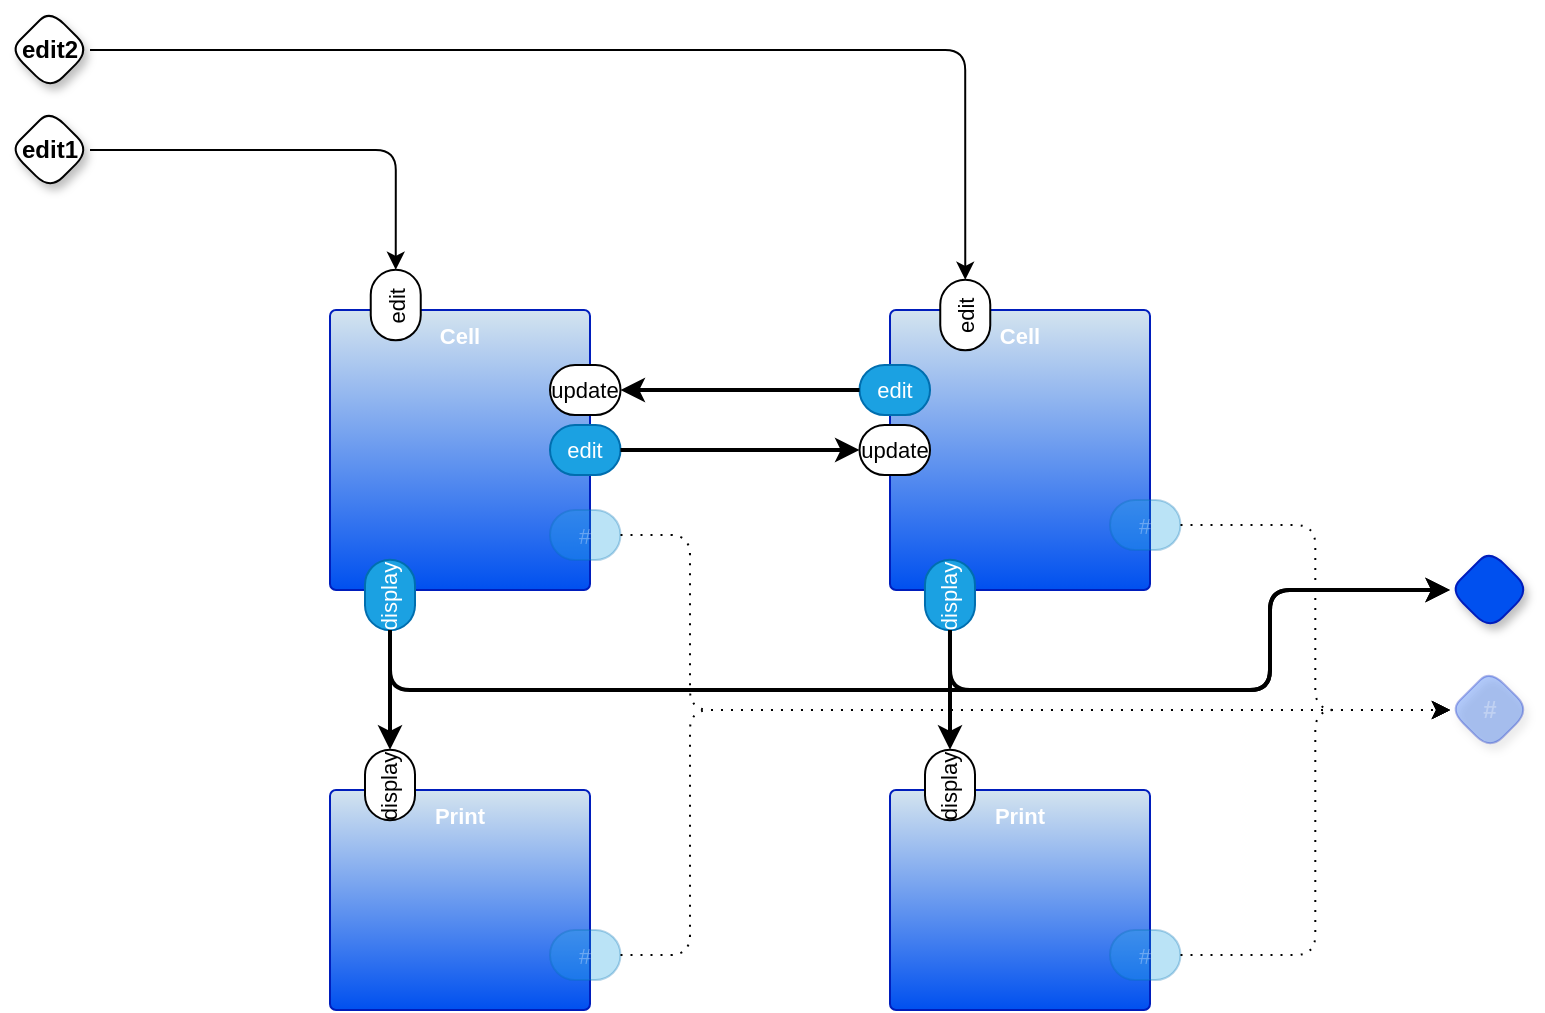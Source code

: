 <mxfile version="27.0.9">
  <diagram name="main" id="5c5ncPolhK4JM8Jjp64N">
    <mxGraphModel dx="1103" dy="732" grid="1" gridSize="10" guides="1" tooltips="1" connect="1" arrows="1" fold="1" page="1" pageScale="1" pageWidth="1100" pageHeight="850" math="0" shadow="0">
      <root>
        <mxCell id="0" />
        <mxCell id="1" parent="0" />
        <mxCell id="0HyIRbqfKTSCSGBwRbP0-46" style="edgeStyle=orthogonalEdgeStyle;shape=connector;curved=0;rounded=1;jumpStyle=gap;orthogonalLoop=1;jettySize=auto;html=1;exitX=1;exitY=0.5;exitDx=0;exitDy=0;exitPerimeter=0;entryX=1;entryY=0.5;entryDx=0;entryDy=0;entryPerimeter=0;strokeColor=default;strokeWidth=1;align=center;verticalAlign=middle;fontFamily=Helvetica;fontSize=11;fontColor=default;labelBackgroundColor=default;endArrow=classic;" parent="1" source="0HyIRbqfKTSCSGBwRbP0-5" target="0HyIRbqfKTSCSGBwRbP0-44" edge="1">
          <mxGeometry relative="1" as="geometry">
            <Array as="points">
              <mxPoint x="518" y="70" />
            </Array>
          </mxGeometry>
        </mxCell>
        <mxCell id="0HyIRbqfKTSCSGBwRbP0-1" value="Cell" style="rounded=1;whiteSpace=wrap;html=1;sketch=0;container=1;recursiveResize=0;verticalAlign=top;arcSize=6;fontStyle=1;autosize=0;points=[];absoluteArcSize=1;shadow=0;strokeColor=#001DBC;fillColor=#D4E4EF;fontColor=#ffffff;fontFamily=Helvetica;fontSize=11;gradientColor=#0050EF;" parent="1" vertex="1">
          <mxGeometry x="200" y="200" width="130" height="140" as="geometry">
            <mxRectangle x="-98" y="-1230" width="99" height="26" as="alternateBounds" />
          </mxGeometry>
        </mxCell>
        <mxCell id="0HyIRbqfKTSCSGBwRbP0-3" value="#" style="rounded=1;whiteSpace=wrap;html=1;sketch=0;points=[[0,0.5,0,0,0],[1,0.5,0,0,0]];fillColor=#1ba1e2;fontColor=#ffffff;strokeColor=#006EAF;arcSize=50;fontFamily=Helvetica;fontSize=11;textOpacity=30;opacity=30;" parent="0HyIRbqfKTSCSGBwRbP0-1" vertex="1">
          <mxGeometry x="110" y="100" width="35.25" height="25" as="geometry" />
        </mxCell>
        <mxCell id="0HyIRbqfKTSCSGBwRbP0-16" value="display" style="rounded=1;whiteSpace=wrap;html=1;sketch=0;points=[[0,0.5,0,0,0],[1,0.5,0,0,0]];fillColor=#1ba1e2;fontColor=#ffffff;strokeColor=#006EAF;arcSize=50;fontFamily=Helvetica;fontSize=11;rotation=-90;" parent="0HyIRbqfKTSCSGBwRbP0-1" vertex="1">
          <mxGeometry x="12.375" y="129.995" width="35.25" height="25" as="geometry" />
        </mxCell>
        <mxCell id="0HyIRbqfKTSCSGBwRbP0-43" value="edit" style="rounded=1;whiteSpace=wrap;html=1;sketch=0;points=[[0,0.5,0,0,0],[1,0.5,0,0,0]];arcSize=50;fontFamily=Helvetica;fontSize=11;rotation=-90;" parent="0HyIRbqfKTSCSGBwRbP0-1" vertex="1">
          <mxGeometry x="15.245" y="-14.995" width="35.25" height="25" as="geometry" />
        </mxCell>
        <mxCell id="0HyIRbqfKTSCSGBwRbP0-20" value="update" style="rounded=1;whiteSpace=wrap;html=1;sketch=0;points=[[0,0.5,0,0,0],[1,0.5,0,0,0]];arcSize=50;fontFamily=Helvetica;fontSize=11;" parent="0HyIRbqfKTSCSGBwRbP0-1" vertex="1">
          <mxGeometry x="110" y="27.5" width="35.25" height="25" as="geometry" />
        </mxCell>
        <mxCell id="0HyIRbqfKTSCSGBwRbP0-4" value="edit" style="rounded=1;whiteSpace=wrap;html=1;sketch=0;points=[[0,0.5,0,0,0],[1,0.5,0,0,0]];fillColor=#1ba1e2;fontColor=#ffffff;strokeColor=#006EAF;arcSize=50;fontFamily=Helvetica;fontSize=11;" parent="0HyIRbqfKTSCSGBwRbP0-1" vertex="1">
          <mxGeometry x="110" y="57.5" width="35.25" height="25" as="geometry" />
        </mxCell>
        <mxCell id="0HyIRbqfKTSCSGBwRbP0-45" style="edgeStyle=orthogonalEdgeStyle;shape=connector;curved=0;rounded=1;orthogonalLoop=1;jettySize=auto;html=1;exitX=1;exitY=0.5;exitDx=0;exitDy=0;exitPerimeter=0;strokeColor=default;align=center;verticalAlign=middle;fontFamily=Helvetica;fontSize=11;fontColor=default;labelBackgroundColor=default;endArrow=classic;strokeWidth=1;jumpStyle=gap;entryX=1;entryY=0.5;entryDx=0;entryDy=0;entryPerimeter=0;" parent="1" source="6UfjwMF2x4XSgTk1smfQ-1" target="0HyIRbqfKTSCSGBwRbP0-43" edge="1">
          <mxGeometry relative="1" as="geometry">
            <Array as="points">
              <mxPoint x="233" y="120" />
            </Array>
          </mxGeometry>
        </mxCell>
        <mxCell id="0HyIRbqfKTSCSGBwRbP0-5" value="edit2" style="rhombus;whiteSpace=wrap;html=1;rounded=1;fontStyle=1;glass=0;sketch=0;fontSize=12;points=[[0,0.5,0,0,0],[0.5,0,0,0,0],[0.5,1,0,0,0],[1,0.5,0,0,0]];shadow=1;fontFamily=Helvetica;fontColor=default;" parent="1" vertex="1">
          <mxGeometry x="40" y="50" width="40" height="40" as="geometry" />
        </mxCell>
        <mxCell id="0HyIRbqfKTSCSGBwRbP0-6" value="#" style="rhombus;whiteSpace=wrap;html=1;rounded=1;fillColor=#0050ef;fontColor=#ffffff;strokeColor=#001DBC;fontStyle=1;glass=0;sketch=0;fontSize=12;points=[[0,0.5,0,0,0],[0.5,0,0,0,0],[0.5,1,0,0,0],[1,0.5,0,0,0]];shadow=1;fontFamily=Helvetica;opacity=30;textOpacity=30;" parent="1" vertex="1">
          <mxGeometry x="760" y="380" width="40" height="40" as="geometry" />
        </mxCell>
        <mxCell id="0HyIRbqfKTSCSGBwRbP0-9" value="Print" style="rounded=1;whiteSpace=wrap;html=1;sketch=0;container=1;recursiveResize=0;verticalAlign=top;arcSize=6;fontStyle=1;autosize=0;points=[];absoluteArcSize=1;shadow=0;strokeColor=#001DBC;fillColor=#D4E4EF;fontColor=#ffffff;fontFamily=Helvetica;fontSize=11;gradientColor=#0050EF;" parent="1" vertex="1">
          <mxGeometry x="200" y="440" width="130" height="110" as="geometry">
            <mxRectangle x="-98" y="-1230" width="99" height="26" as="alternateBounds" />
          </mxGeometry>
        </mxCell>
        <mxCell id="0HyIRbqfKTSCSGBwRbP0-11" value="#" style="rounded=1;whiteSpace=wrap;html=1;sketch=0;points=[[0,0.5,0,0,0],[1,0.5,0,0,0]];fillColor=#1ba1e2;fontColor=#ffffff;strokeColor=#006EAF;arcSize=50;fontFamily=Helvetica;fontSize=11;textOpacity=30;opacity=30;" parent="0HyIRbqfKTSCSGBwRbP0-9" vertex="1">
          <mxGeometry x="110" y="70" width="35.25" height="25" as="geometry" />
        </mxCell>
        <mxCell id="0HyIRbqfKTSCSGBwRbP0-15" value="display" style="rounded=1;whiteSpace=wrap;html=1;sketch=0;points=[[0,0.5,0,0,0],[1,0.5,0,0,0]];arcSize=50;fontFamily=Helvetica;fontSize=11;rotation=-90;" parent="0HyIRbqfKTSCSGBwRbP0-9" vertex="1">
          <mxGeometry x="12.375" y="-15.005" width="35.25" height="25" as="geometry" />
        </mxCell>
        <mxCell id="0HyIRbqfKTSCSGBwRbP0-21" style="edgeStyle=orthogonalEdgeStyle;rounded=1;orthogonalLoop=1;jettySize=auto;html=1;exitX=0;exitY=0.5;exitDx=0;exitDy=0;exitPerimeter=0;entryX=1;entryY=0.5;entryDx=0;entryDy=0;entryPerimeter=0;strokeWidth=2;curved=0;" parent="1" source="0HyIRbqfKTSCSGBwRbP0-16" target="0HyIRbqfKTSCSGBwRbP0-15" edge="1">
          <mxGeometry relative="1" as="geometry" />
        </mxCell>
        <mxCell id="0HyIRbqfKTSCSGBwRbP0-23" value="Cell" style="rounded=1;whiteSpace=wrap;html=1;sketch=0;container=1;recursiveResize=0;verticalAlign=top;arcSize=6;fontStyle=1;autosize=0;points=[];absoluteArcSize=1;shadow=0;strokeColor=#001DBC;fillColor=#D4E4EF;fontColor=#ffffff;fontFamily=Helvetica;fontSize=11;gradientColor=#0050EF;" parent="1" vertex="1">
          <mxGeometry x="480" y="200" width="130" height="140" as="geometry">
            <mxRectangle x="-98" y="-1230" width="99" height="26" as="alternateBounds" />
          </mxGeometry>
        </mxCell>
        <mxCell id="0HyIRbqfKTSCSGBwRbP0-27" value="display" style="rounded=1;whiteSpace=wrap;html=1;sketch=0;points=[[0,0.5,0,0,0],[1,0.5,0,0,0]];fillColor=#1ba1e2;fontColor=#ffffff;strokeColor=#006EAF;arcSize=50;fontFamily=Helvetica;fontSize=11;rotation=-90;" parent="0HyIRbqfKTSCSGBwRbP0-23" vertex="1">
          <mxGeometry x="12.365" y="129.995" width="35.25" height="25" as="geometry" />
        </mxCell>
        <mxCell id="0HyIRbqfKTSCSGBwRbP0-44" value="edit" style="rounded=1;whiteSpace=wrap;html=1;sketch=0;points=[[0,0.5,0,0,0],[1,0.5,0,0,0]];arcSize=50;fontFamily=Helvetica;fontSize=11;rotation=-90;" parent="0HyIRbqfKTSCSGBwRbP0-23" vertex="1">
          <mxGeometry x="20.005" y="-9.995" width="35.25" height="25" as="geometry" />
        </mxCell>
        <mxCell id="0HyIRbqfKTSCSGBwRbP0-25" value="edit" style="rounded=1;whiteSpace=wrap;html=1;sketch=0;points=[[0,0.5,0,0,0],[1,0.5,0,0,0]];fillColor=#1ba1e2;fontColor=#ffffff;strokeColor=#006EAF;arcSize=50;fontFamily=Helvetica;fontSize=11;" parent="0HyIRbqfKTSCSGBwRbP0-23" vertex="1">
          <mxGeometry x="-15.24" y="27.5" width="35.25" height="25" as="geometry" />
        </mxCell>
        <mxCell id="0HyIRbqfKTSCSGBwRbP0-26" value="update" style="rounded=1;whiteSpace=wrap;html=1;sketch=0;points=[[0,0.5,0,0,0],[1,0.5,0,0,0]];arcSize=50;fontFamily=Helvetica;fontSize=11;" parent="0HyIRbqfKTSCSGBwRbP0-23" vertex="1">
          <mxGeometry x="-15.24" y="57.5" width="35.25" height="25" as="geometry" />
        </mxCell>
        <mxCell id="0HyIRbqfKTSCSGBwRbP0-24" value="#" style="rounded=1;whiteSpace=wrap;html=1;sketch=0;points=[[0,0.5,0,0,0],[1,0.5,0,0,0]];fillColor=#1ba1e2;fontColor=#ffffff;strokeColor=#006EAF;arcSize=50;fontFamily=Helvetica;fontSize=11;textOpacity=30;opacity=30;" parent="0HyIRbqfKTSCSGBwRbP0-23" vertex="1">
          <mxGeometry x="110" y="95" width="35.25" height="25" as="geometry" />
        </mxCell>
        <mxCell id="0HyIRbqfKTSCSGBwRbP0-29" value="Print" style="rounded=1;whiteSpace=wrap;html=1;sketch=0;container=1;recursiveResize=0;verticalAlign=top;arcSize=6;fontStyle=1;autosize=0;points=[];absoluteArcSize=1;shadow=0;strokeColor=#001DBC;fillColor=#D4E4EF;fontColor=#ffffff;fontFamily=Helvetica;fontSize=11;gradientColor=#0050EF;" parent="1" vertex="1">
          <mxGeometry x="480" y="440" width="130" height="110" as="geometry">
            <mxRectangle x="-98" y="-1230" width="99" height="26" as="alternateBounds" />
          </mxGeometry>
        </mxCell>
        <mxCell id="0HyIRbqfKTSCSGBwRbP0-30" value="#" style="rounded=1;whiteSpace=wrap;html=1;sketch=0;points=[[0,0.5,0,0,0],[1,0.5,0,0,0]];fillColor=#1ba1e2;fontColor=#ffffff;strokeColor=#006EAF;arcSize=50;fontFamily=Helvetica;fontSize=11;textOpacity=30;opacity=30;" parent="0HyIRbqfKTSCSGBwRbP0-29" vertex="1">
          <mxGeometry x="110" y="70" width="35.25" height="25" as="geometry" />
        </mxCell>
        <mxCell id="0HyIRbqfKTSCSGBwRbP0-32" value="display" style="rounded=1;whiteSpace=wrap;html=1;sketch=0;points=[[0,0.5,0,0,0],[1,0.5,0,0,0]];arcSize=50;fontFamily=Helvetica;fontSize=11;rotation=-90;" parent="0HyIRbqfKTSCSGBwRbP0-29" vertex="1">
          <mxGeometry x="12.375" y="-15.005" width="35.25" height="25" as="geometry" />
        </mxCell>
        <mxCell id="0HyIRbqfKTSCSGBwRbP0-33" style="edgeStyle=orthogonalEdgeStyle;rounded=1;orthogonalLoop=1;jettySize=auto;html=1;exitX=0;exitY=0.5;exitDx=0;exitDy=0;exitPerimeter=0;entryX=1;entryY=0.5;entryDx=0;entryDy=0;entryPerimeter=0;strokeWidth=2;curved=0;" parent="1" source="0HyIRbqfKTSCSGBwRbP0-27" target="0HyIRbqfKTSCSGBwRbP0-32" edge="1">
          <mxGeometry relative="1" as="geometry" />
        </mxCell>
        <mxCell id="0HyIRbqfKTSCSGBwRbP0-35" style="edgeStyle=orthogonalEdgeStyle;rounded=1;orthogonalLoop=1;jettySize=auto;html=1;exitX=1;exitY=0.5;exitDx=0;exitDy=0;exitPerimeter=0;entryX=0;entryY=0.5;entryDx=0;entryDy=0;entryPerimeter=0;strokeWidth=2;curved=0;" parent="1" source="0HyIRbqfKTSCSGBwRbP0-4" target="0HyIRbqfKTSCSGBwRbP0-26" edge="1">
          <mxGeometry relative="1" as="geometry" />
        </mxCell>
        <mxCell id="0HyIRbqfKTSCSGBwRbP0-38" style="edgeStyle=orthogonalEdgeStyle;rounded=1;orthogonalLoop=1;jettySize=auto;html=1;exitX=1;exitY=0.5;exitDx=0;exitDy=0;exitPerimeter=0;entryX=0;entryY=0.5;entryDx=0;entryDy=0;entryPerimeter=0;curved=0;dashed=1;dashPattern=1 4;" parent="1" source="0HyIRbqfKTSCSGBwRbP0-24" target="0HyIRbqfKTSCSGBwRbP0-6" edge="1">
          <mxGeometry relative="1" as="geometry" />
        </mxCell>
        <mxCell id="0HyIRbqfKTSCSGBwRbP0-40" style="edgeStyle=orthogonalEdgeStyle;shape=connector;curved=0;rounded=1;orthogonalLoop=1;jettySize=auto;html=1;exitX=1;exitY=0.5;exitDx=0;exitDy=0;exitPerimeter=0;entryX=0;entryY=0.5;entryDx=0;entryDy=0;entryPerimeter=0;dashed=1;dashPattern=1 4;strokeColor=default;align=center;verticalAlign=middle;fontFamily=Helvetica;fontSize=11;fontColor=default;labelBackgroundColor=default;endArrow=classic;" parent="1" source="0HyIRbqfKTSCSGBwRbP0-30" target="0HyIRbqfKTSCSGBwRbP0-6" edge="1">
          <mxGeometry relative="1" as="geometry" />
        </mxCell>
        <mxCell id="0HyIRbqfKTSCSGBwRbP0-41" style="edgeStyle=orthogonalEdgeStyle;shape=connector;curved=0;rounded=1;orthogonalLoop=1;jettySize=auto;html=1;entryX=0;entryY=0.5;entryDx=0;entryDy=0;entryPerimeter=0;dashed=1;dashPattern=1 4;strokeColor=default;align=center;verticalAlign=middle;fontFamily=Helvetica;fontSize=11;fontColor=default;labelBackgroundColor=default;endArrow=classic;" parent="1" source="0HyIRbqfKTSCSGBwRbP0-3" target="0HyIRbqfKTSCSGBwRbP0-6" edge="1">
          <mxGeometry relative="1" as="geometry">
            <Array as="points">
              <mxPoint x="380" y="313" />
              <mxPoint x="380" y="400" />
            </Array>
          </mxGeometry>
        </mxCell>
        <mxCell id="0HyIRbqfKTSCSGBwRbP0-42" style="edgeStyle=orthogonalEdgeStyle;shape=connector;curved=0;rounded=1;orthogonalLoop=1;jettySize=auto;html=1;exitX=1;exitY=0.5;exitDx=0;exitDy=0;exitPerimeter=0;entryX=0;entryY=0.5;entryDx=0;entryDy=0;entryPerimeter=0;dashed=1;dashPattern=1 4;strokeColor=default;align=center;verticalAlign=middle;fontFamily=Helvetica;fontSize=11;fontColor=default;labelBackgroundColor=default;endArrow=classic;" parent="1" source="0HyIRbqfKTSCSGBwRbP0-11" target="0HyIRbqfKTSCSGBwRbP0-6" edge="1">
          <mxGeometry relative="1" as="geometry">
            <Array as="points">
              <mxPoint x="380" y="523" />
              <mxPoint x="380" y="400" />
            </Array>
          </mxGeometry>
        </mxCell>
        <mxCell id="0HyIRbqfKTSCSGBwRbP0-47" style="edgeStyle=orthogonalEdgeStyle;shape=connector;curved=0;rounded=1;jumpStyle=arc;orthogonalLoop=1;jettySize=auto;html=1;exitX=0;exitY=0.5;exitDx=0;exitDy=0;exitPerimeter=0;entryX=1;entryY=0.5;entryDx=0;entryDy=0;entryPerimeter=0;strokeColor=default;strokeWidth=2;align=center;verticalAlign=middle;fontFamily=Helvetica;fontSize=11;fontColor=default;labelBackgroundColor=default;endArrow=classic;" parent="1" source="0HyIRbqfKTSCSGBwRbP0-25" target="0HyIRbqfKTSCSGBwRbP0-20" edge="1">
          <mxGeometry relative="1" as="geometry" />
        </mxCell>
        <mxCell id="6UfjwMF2x4XSgTk1smfQ-1" value="edit1" style="rhombus;whiteSpace=wrap;html=1;rounded=1;fontStyle=1;glass=0;sketch=0;fontSize=12;points=[[0,0.5,0,0,0],[0.5,0,0,0,0],[0.5,1,0,0,0],[1,0.5,0,0,0]];shadow=1;fontFamily=Helvetica;fontColor=default;" vertex="1" parent="1">
          <mxGeometry x="40" y="100" width="40" height="40" as="geometry" />
        </mxCell>
        <mxCell id="6UfjwMF2x4XSgTk1smfQ-2" value="" style="rhombus;whiteSpace=wrap;html=1;rounded=1;fontStyle=1;glass=0;sketch=0;fontSize=12;points=[[0,0.5,0,0,0],[0.5,0,0,0,0],[0.5,1,0,0,0],[1,0.5,0,0,0]];shadow=1;fillColor=#0050ef;fontColor=#ffffff;strokeColor=#001DBC;fontFamily=Helvetica;" vertex="1" parent="1">
          <mxGeometry x="760" y="320" width="40" height="40" as="geometry" />
        </mxCell>
        <mxCell id="6UfjwMF2x4XSgTk1smfQ-3" style="edgeStyle=orthogonalEdgeStyle;rounded=1;orthogonalLoop=1;jettySize=auto;html=1;exitX=0;exitY=0.5;exitDx=0;exitDy=0;exitPerimeter=0;entryX=0;entryY=0.5;entryDx=0;entryDy=0;entryPerimeter=0;strokeWidth=2;curved=0;" edge="1" parent="1" source="0HyIRbqfKTSCSGBwRbP0-27" target="6UfjwMF2x4XSgTk1smfQ-2">
          <mxGeometry relative="1" as="geometry">
            <Array as="points">
              <mxPoint x="510" y="390" />
              <mxPoint x="670" y="390" />
              <mxPoint x="670" y="340" />
            </Array>
          </mxGeometry>
        </mxCell>
        <mxCell id="6UfjwMF2x4XSgTk1smfQ-4" style="edgeStyle=orthogonalEdgeStyle;shape=connector;curved=0;rounded=1;orthogonalLoop=1;jettySize=auto;html=1;exitX=0;exitY=0.5;exitDx=0;exitDy=0;exitPerimeter=0;entryX=0;entryY=0.5;entryDx=0;entryDy=0;entryPerimeter=0;strokeColor=default;strokeWidth=2;align=center;verticalAlign=middle;fontFamily=Helvetica;fontSize=11;fontColor=default;labelBackgroundColor=default;endArrow=classic;" edge="1" parent="1" source="0HyIRbqfKTSCSGBwRbP0-16" target="6UfjwMF2x4XSgTk1smfQ-2">
          <mxGeometry relative="1" as="geometry">
            <Array as="points">
              <mxPoint x="230" y="390" />
              <mxPoint x="670" y="390" />
              <mxPoint x="670" y="340" />
            </Array>
          </mxGeometry>
        </mxCell>
      </root>
    </mxGraphModel>
  </diagram>
</mxfile>
